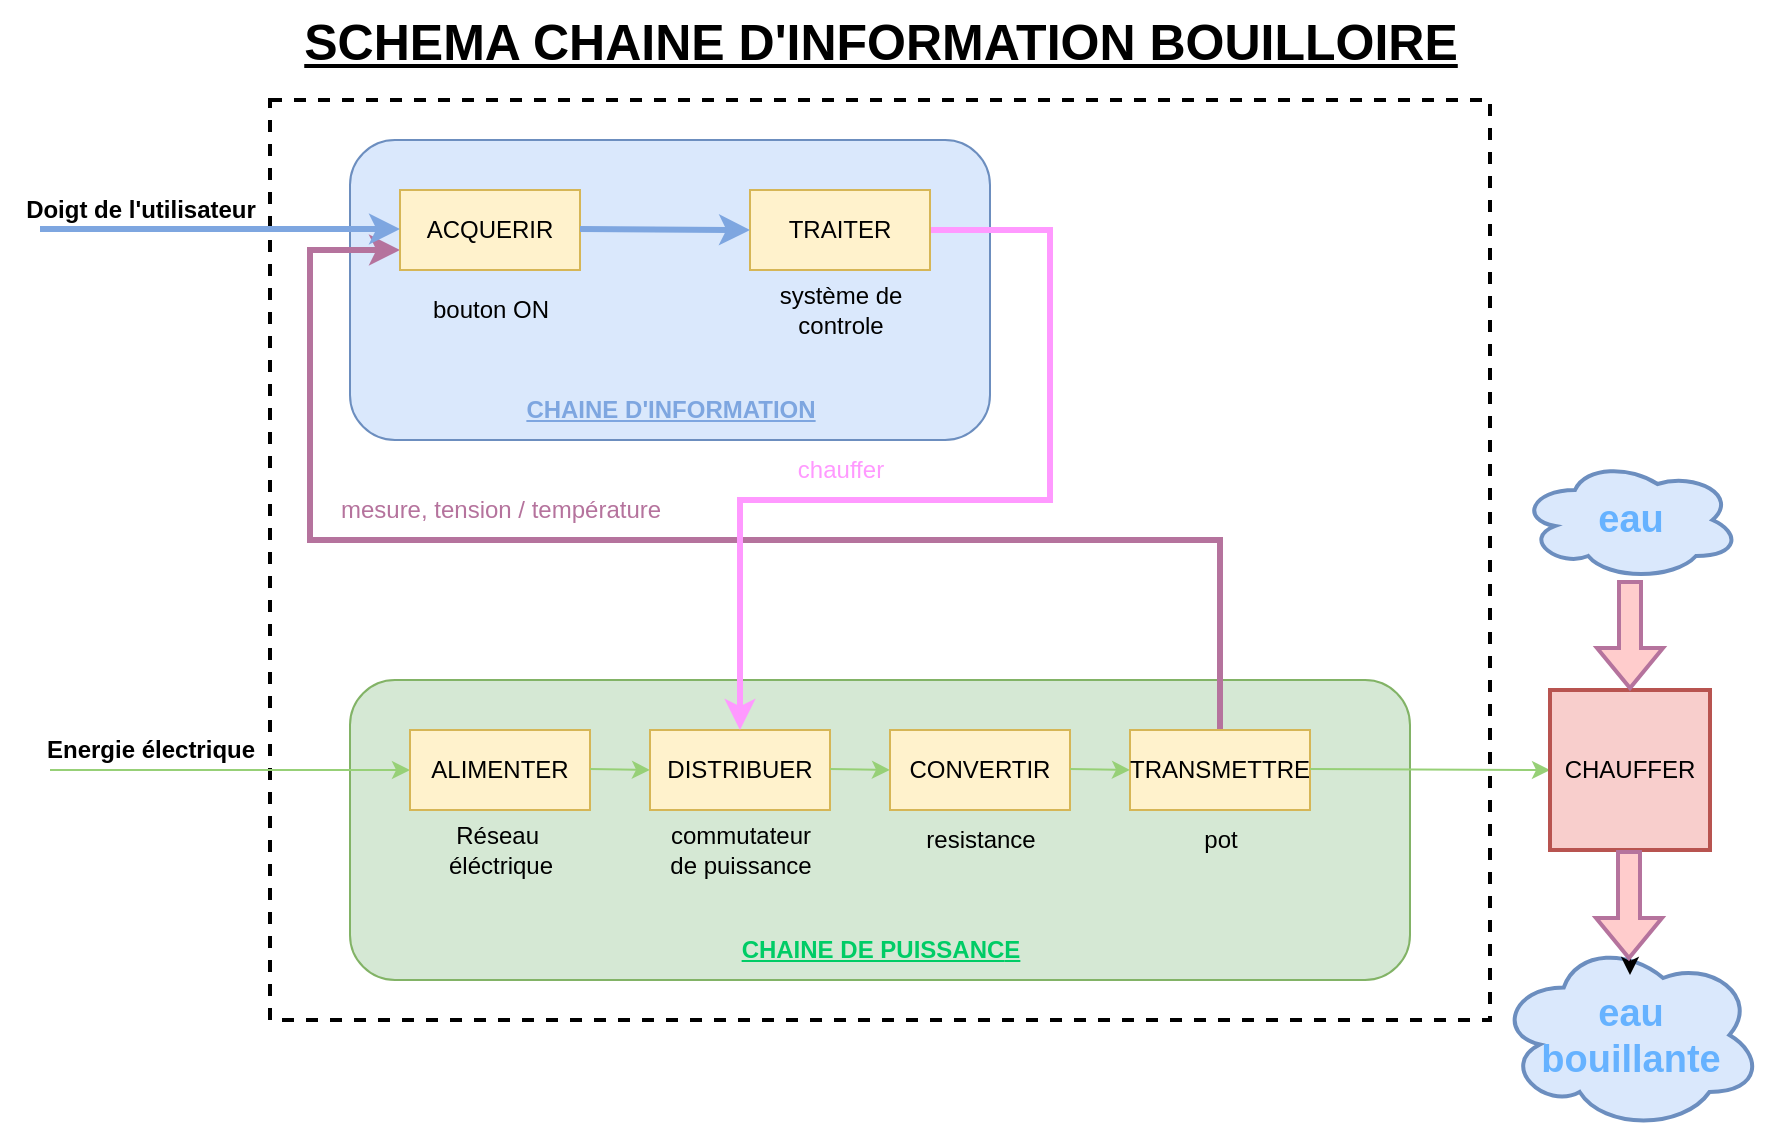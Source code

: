 <mxfile version="24.8.3">
  <diagram name="Page-1" id="PNh-r1YawwA4cbr2Twb_">
    <mxGraphModel dx="2058" dy="687" grid="1" gridSize="10" guides="1" tooltips="1" connect="1" arrows="1" fold="1" page="1" pageScale="1" pageWidth="827" pageHeight="1169" math="0" shadow="0">
      <root>
        <mxCell id="0" />
        <mxCell id="1" parent="0" />
        <mxCell id="nfcweAvcj36SK784DjAl-46" value="" style="ellipse;shape=cloud;whiteSpace=wrap;html=1;fillColor=#dae8fc;strokeColor=#6c8ebf;strokeWidth=2;" parent="1" vertex="1">
          <mxGeometry x="683.75" y="660" width="132.5" height="95" as="geometry" />
        </mxCell>
        <mxCell id="nfcweAvcj36SK784DjAl-43" value="" style="ellipse;shape=cloud;whiteSpace=wrap;html=1;fillColor=#dae8fc;strokeColor=#6c8ebf;strokeWidth=2;" parent="1" vertex="1">
          <mxGeometry x="695" y="420" width="110" height="60" as="geometry" />
        </mxCell>
        <mxCell id="nfcweAvcj36SK784DjAl-1" value="" style="rounded=0;whiteSpace=wrap;html=1;dashed=1;strokeWidth=2;" parent="1" vertex="1">
          <mxGeometry x="70" y="240" width="610" height="460" as="geometry" />
        </mxCell>
        <mxCell id="nfcweAvcj36SK784DjAl-2" value="" style="rounded=1;whiteSpace=wrap;html=1;fillColor=#dae8fc;strokeColor=#6c8ebf;" parent="1" vertex="1">
          <mxGeometry x="110" y="260" width="320" height="150" as="geometry" />
        </mxCell>
        <mxCell id="nfcweAvcj36SK784DjAl-3" value="" style="rounded=1;whiteSpace=wrap;html=1;fillColor=#d5e8d4;strokeColor=#82b366;" parent="1" vertex="1">
          <mxGeometry x="110" y="530" width="530" height="150" as="geometry" />
        </mxCell>
        <mxCell id="nfcweAvcj36SK784DjAl-4" value="" style="endArrow=classic;html=1;rounded=0;strokeWidth=1;strokeColor=#97D077;entryX=0;entryY=0.5;entryDx=0;entryDy=0;" parent="1" target="nfcweAvcj36SK784DjAl-6" edge="1">
          <mxGeometry width="50" height="50" relative="1" as="geometry">
            <mxPoint x="-40" y="575" as="sourcePoint" />
            <mxPoint x="440" y="480" as="targetPoint" />
          </mxGeometry>
        </mxCell>
        <mxCell id="nfcweAvcj36SK784DjAl-6" value="ALIMENTER" style="rounded=0;whiteSpace=wrap;html=1;fillColor=#fff2cc;strokeColor=#d6b656;" parent="1" vertex="1">
          <mxGeometry x="140" y="555" width="90" height="40" as="geometry" />
        </mxCell>
        <mxCell id="nfcweAvcj36SK784DjAl-7" value="DISTRIBUER" style="rounded=0;whiteSpace=wrap;html=1;fillColor=#fff2cc;strokeColor=#d6b656;" parent="1" vertex="1">
          <mxGeometry x="260" y="555" width="90" height="40" as="geometry" />
        </mxCell>
        <mxCell id="nfcweAvcj36SK784DjAl-8" value="CONVERTIR" style="rounded=0;whiteSpace=wrap;html=1;fillColor=#fff2cc;strokeColor=#d6b656;" parent="1" vertex="1">
          <mxGeometry x="380" y="555" width="90" height="40" as="geometry" />
        </mxCell>
        <mxCell id="nfcweAvcj36SK784DjAl-38" style="edgeStyle=orthogonalEdgeStyle;rounded=0;orthogonalLoop=1;jettySize=auto;html=1;exitX=0.5;exitY=0;exitDx=0;exitDy=0;entryX=0;entryY=0.75;entryDx=0;entryDy=0;strokeWidth=3;strokeColor=#B5739D;" parent="1" source="nfcweAvcj36SK784DjAl-9" target="nfcweAvcj36SK784DjAl-22" edge="1">
          <mxGeometry relative="1" as="geometry">
            <Array as="points">
              <mxPoint x="545" y="460" />
              <mxPoint x="90" y="460" />
              <mxPoint x="90" y="315" />
            </Array>
          </mxGeometry>
        </mxCell>
        <mxCell id="nfcweAvcj36SK784DjAl-9" value="TRANSMETTRE" style="rounded=0;whiteSpace=wrap;html=1;fillColor=#fff2cc;strokeColor=#d6b656;" parent="1" vertex="1">
          <mxGeometry x="500" y="555" width="90" height="40" as="geometry" />
        </mxCell>
        <mxCell id="nfcweAvcj36SK784DjAl-10" value="" style="endArrow=classic;html=1;rounded=0;strokeWidth=1;strokeColor=#97D077;entryX=0;entryY=0.5;entryDx=0;entryDy=0;" parent="1" target="nfcweAvcj36SK784DjAl-7" edge="1">
          <mxGeometry width="50" height="50" relative="1" as="geometry">
            <mxPoint x="230" y="574.5" as="sourcePoint" />
            <mxPoint x="410" y="574.5" as="targetPoint" />
          </mxGeometry>
        </mxCell>
        <mxCell id="nfcweAvcj36SK784DjAl-11" value="" style="endArrow=classic;html=1;rounded=0;strokeWidth=1;strokeColor=#97D077;entryX=0;entryY=0.5;entryDx=0;entryDy=0;" parent="1" edge="1">
          <mxGeometry width="50" height="50" relative="1" as="geometry">
            <mxPoint x="350" y="574.5" as="sourcePoint" />
            <mxPoint x="380" y="575" as="targetPoint" />
          </mxGeometry>
        </mxCell>
        <mxCell id="nfcweAvcj36SK784DjAl-12" value="" style="endArrow=classic;html=1;rounded=0;strokeWidth=1;strokeColor=#97D077;entryX=0;entryY=0.5;entryDx=0;entryDy=0;" parent="1" edge="1">
          <mxGeometry width="50" height="50" relative="1" as="geometry">
            <mxPoint x="470" y="574.5" as="sourcePoint" />
            <mxPoint x="500" y="575" as="targetPoint" />
          </mxGeometry>
        </mxCell>
        <mxCell id="nfcweAvcj36SK784DjAl-13" value="" style="endArrow=classic;html=1;rounded=0;strokeWidth=1;strokeColor=#97D077;" parent="1" edge="1">
          <mxGeometry width="50" height="50" relative="1" as="geometry">
            <mxPoint x="590" y="574.5" as="sourcePoint" />
            <mxPoint x="710" y="575" as="targetPoint" />
          </mxGeometry>
        </mxCell>
        <mxCell id="nfcweAvcj36SK784DjAl-48" value="" style="edgeStyle=orthogonalEdgeStyle;rounded=0;orthogonalLoop=1;jettySize=auto;html=1;" parent="1" source="nfcweAvcj36SK784DjAl-14" target="nfcweAvcj36SK784DjAl-44" edge="1">
          <mxGeometry relative="1" as="geometry" />
        </mxCell>
        <mxCell id="nfcweAvcj36SK784DjAl-14" value="CHAUFFER" style="whiteSpace=wrap;html=1;aspect=fixed;fillColor=#f8cecc;strokeColor=#b85450;strokeWidth=2;" parent="1" vertex="1">
          <mxGeometry x="710" y="535" width="80" height="80" as="geometry" />
        </mxCell>
        <mxCell id="nfcweAvcj36SK784DjAl-15" value="" style="shape=flexArrow;endArrow=classic;html=1;rounded=0;entryX=0.5;entryY=0;entryDx=0;entryDy=0;fillColor=#ffcccc;strokeColor=#B5739D;strokeWidth=2;" parent="1" target="nfcweAvcj36SK784DjAl-14" edge="1">
          <mxGeometry width="50" height="50" relative="1" as="geometry">
            <mxPoint x="750" y="480" as="sourcePoint" />
            <mxPoint x="760" y="450" as="targetPoint" />
          </mxGeometry>
        </mxCell>
        <mxCell id="nfcweAvcj36SK784DjAl-16" value="" style="shape=flexArrow;endArrow=classic;html=1;rounded=0;entryX=0.5;entryY=0;entryDx=0;entryDy=0;fillColor=#ffcccc;strokeColor=#B5739D;strokeWidth=2;" parent="1" edge="1">
          <mxGeometry width="50" height="50" relative="1" as="geometry">
            <mxPoint x="749.5" y="615" as="sourcePoint" />
            <mxPoint x="749.5" y="670" as="targetPoint" />
          </mxGeometry>
        </mxCell>
        <mxCell id="nfcweAvcj36SK784DjAl-17" value="Réseau&amp;nbsp;&lt;div&gt;éléctrique&lt;/div&gt;" style="text;html=1;align=center;verticalAlign=middle;resizable=0;points=[];autosize=1;strokeColor=none;fillColor=none;" parent="1" vertex="1">
          <mxGeometry x="145" y="595" width="80" height="40" as="geometry" />
        </mxCell>
        <mxCell id="nfcweAvcj36SK784DjAl-18" value="commutateur&lt;div&gt;de puissance&lt;/div&gt;" style="text;html=1;align=center;verticalAlign=middle;resizable=0;points=[];autosize=1;strokeColor=none;fillColor=none;" parent="1" vertex="1">
          <mxGeometry x="260" y="595" width="90" height="40" as="geometry" />
        </mxCell>
        <mxCell id="nfcweAvcj36SK784DjAl-19" value="resistance" style="text;html=1;align=center;verticalAlign=middle;resizable=0;points=[];autosize=1;strokeColor=none;fillColor=none;" parent="1" vertex="1">
          <mxGeometry x="385" y="595" width="80" height="30" as="geometry" />
        </mxCell>
        <mxCell id="nfcweAvcj36SK784DjAl-20" value="pot" style="text;html=1;align=center;verticalAlign=middle;resizable=0;points=[];autosize=1;strokeColor=none;fillColor=none;" parent="1" vertex="1">
          <mxGeometry x="525" y="595" width="40" height="30" as="geometry" />
        </mxCell>
        <mxCell id="nfcweAvcj36SK784DjAl-21" value="&lt;font color=&quot;#00cc66&quot;&gt;&lt;b&gt;&lt;u&gt;CHAINE DE PUISSANC&lt;/u&gt;&lt;/b&gt;&lt;b&gt;&lt;u&gt;E&lt;/u&gt;&lt;/b&gt;&lt;/font&gt;" style="text;html=1;align=center;verticalAlign=middle;resizable=0;points=[];autosize=1;strokeColor=none;fillColor=none;" parent="1" vertex="1">
          <mxGeometry x="295" y="650" width="160" height="30" as="geometry" />
        </mxCell>
        <mxCell id="nfcweAvcj36SK784DjAl-22" value="ACQUERIR" style="rounded=0;whiteSpace=wrap;html=1;fillColor=#fff2cc;strokeColor=#d6b656;" parent="1" vertex="1">
          <mxGeometry x="135" y="285" width="90" height="40" as="geometry" />
        </mxCell>
        <mxCell id="nfcweAvcj36SK784DjAl-32" style="edgeStyle=orthogonalEdgeStyle;rounded=0;orthogonalLoop=1;jettySize=auto;html=1;exitX=1;exitY=0.5;exitDx=0;exitDy=0;entryX=0.5;entryY=0;entryDx=0;entryDy=0;strokeWidth=3;strokeColor=#FF99FF;" parent="1" source="nfcweAvcj36SK784DjAl-23" target="nfcweAvcj36SK784DjAl-7" edge="1">
          <mxGeometry relative="1" as="geometry">
            <Array as="points">
              <mxPoint x="460" y="305" />
              <mxPoint x="460" y="440" />
              <mxPoint x="305" y="440" />
            </Array>
          </mxGeometry>
        </mxCell>
        <mxCell id="nfcweAvcj36SK784DjAl-23" value="TRAITER" style="rounded=0;whiteSpace=wrap;html=1;fillColor=#fff2cc;strokeColor=#d6b656;" parent="1" vertex="1">
          <mxGeometry x="310" y="285" width="90" height="40" as="geometry" />
        </mxCell>
        <mxCell id="nfcweAvcj36SK784DjAl-25" value="" style="endArrow=classic;html=1;rounded=0;strokeWidth=3;strokeColor=#7EA6E0;entryX=0;entryY=0.5;entryDx=0;entryDy=0;" parent="1" edge="1">
          <mxGeometry width="50" height="50" relative="1" as="geometry">
            <mxPoint x="-45" y="304.5" as="sourcePoint" />
            <mxPoint x="135" y="304.5" as="targetPoint" />
          </mxGeometry>
        </mxCell>
        <mxCell id="nfcweAvcj36SK784DjAl-26" value="" style="endArrow=classic;html=1;rounded=0;strokeWidth=3;strokeColor=#7EA6E0;entryX=0;entryY=0.5;entryDx=0;entryDy=0;" parent="1" target="nfcweAvcj36SK784DjAl-23" edge="1">
          <mxGeometry width="50" height="50" relative="1" as="geometry">
            <mxPoint x="225" y="304.5" as="sourcePoint" />
            <mxPoint x="405" y="304.5" as="targetPoint" />
          </mxGeometry>
        </mxCell>
        <mxCell id="nfcweAvcj36SK784DjAl-29" value="&lt;font color=&quot;#7ea6e0&quot;&gt;&lt;u&gt;&lt;b&gt;CHAINE D&#39;INFORMATION&lt;/b&gt;&lt;/u&gt;&lt;/font&gt;" style="text;html=1;align=center;verticalAlign=middle;resizable=0;points=[];autosize=1;strokeColor=none;fillColor=none;" parent="1" vertex="1">
          <mxGeometry x="185" y="380" width="170" height="30" as="geometry" />
        </mxCell>
        <mxCell id="nfcweAvcj36SK784DjAl-33" value="&lt;font color=&quot;#ff99ff&quot;&gt;chauffer&lt;/font&gt;" style="text;html=1;align=center;verticalAlign=middle;resizable=0;points=[];autosize=1;strokeColor=none;fillColor=none;" parent="1" vertex="1">
          <mxGeometry x="320" y="410" width="70" height="30" as="geometry" />
        </mxCell>
        <mxCell id="nfcweAvcj36SK784DjAl-34" value="système de&lt;div&gt;controle&lt;/div&gt;" style="text;html=1;align=center;verticalAlign=middle;resizable=0;points=[];autosize=1;strokeColor=none;fillColor=none;" parent="1" vertex="1">
          <mxGeometry x="315" y="325" width="80" height="40" as="geometry" />
        </mxCell>
        <mxCell id="nfcweAvcj36SK784DjAl-35" value="bouton ON" style="text;html=1;align=center;verticalAlign=middle;resizable=0;points=[];autosize=1;strokeColor=none;fillColor=none;" parent="1" vertex="1">
          <mxGeometry x="140" y="330" width="80" height="30" as="geometry" />
        </mxCell>
        <mxCell id="nfcweAvcj36SK784DjAl-36" value="&lt;b&gt;Doigt de l&#39;utilisateur&lt;/b&gt;" style="text;html=1;align=center;verticalAlign=middle;resizable=0;points=[];autosize=1;strokeColor=none;fillColor=none;" parent="1" vertex="1">
          <mxGeometry x="-65" y="280" width="140" height="30" as="geometry" />
        </mxCell>
        <mxCell id="nfcweAvcj36SK784DjAl-37" value="&lt;b&gt;Energie électrique&lt;/b&gt;" style="text;html=1;align=center;verticalAlign=middle;resizable=0;points=[];autosize=1;strokeColor=none;fillColor=none;" parent="1" vertex="1">
          <mxGeometry x="-55" y="550" width="130" height="30" as="geometry" />
        </mxCell>
        <mxCell id="nfcweAvcj36SK784DjAl-39" value="&lt;font color=&quot;#b5739d&quot;&gt;mesure, tension / température&lt;/font&gt;" style="text;html=1;align=center;verticalAlign=middle;resizable=0;points=[];autosize=1;strokeColor=none;fillColor=none;" parent="1" vertex="1">
          <mxGeometry x="95" y="430" width="180" height="30" as="geometry" />
        </mxCell>
        <mxCell id="nfcweAvcj36SK784DjAl-42" value="&lt;font size=&quot;1&quot; color=&quot;#66b2ff&quot;&gt;&lt;b style=&quot;font-size: 19px;&quot;&gt;eau&lt;/b&gt;&lt;/font&gt;" style="text;html=1;align=center;verticalAlign=middle;resizable=0;points=[];autosize=1;strokeColor=none;fillColor=none;" parent="1" vertex="1">
          <mxGeometry x="720" y="430" width="60" height="40" as="geometry" />
        </mxCell>
        <mxCell id="nfcweAvcj36SK784DjAl-44" value="&lt;font style=&quot;font-size: 19px;&quot; color=&quot;#66b2ff&quot;&gt;&lt;b style=&quot;&quot;&gt;eau&lt;/b&gt;&lt;/font&gt;&lt;div style=&quot;font-size: 19px;&quot;&gt;&lt;font style=&quot;font-size: 19px;&quot; color=&quot;#66b2ff&quot;&gt;&lt;b style=&quot;&quot;&gt;bouillante&lt;/b&gt;&lt;/font&gt;&lt;/div&gt;" style="text;html=1;align=center;verticalAlign=middle;resizable=0;points=[];autosize=1;strokeColor=none;fillColor=none;" parent="1" vertex="1">
          <mxGeometry x="695" y="677.5" width="110" height="60" as="geometry" />
        </mxCell>
        <mxCell id="nfcweAvcj36SK784DjAl-49" value="&lt;font style=&quot;font-size: 25px;&quot;&gt;&lt;b&gt;&lt;u&gt;SCHEMA CHAINE D&#39;INFORMATION BOUILLOIRE&lt;/u&gt;&lt;/b&gt;&lt;/font&gt;" style="text;html=1;align=center;verticalAlign=middle;resizable=0;points=[];autosize=1;strokeColor=none;fillColor=none;" parent="1" vertex="1">
          <mxGeometry x="75" y="190" width="600" height="40" as="geometry" />
        </mxCell>
      </root>
    </mxGraphModel>
  </diagram>
</mxfile>
